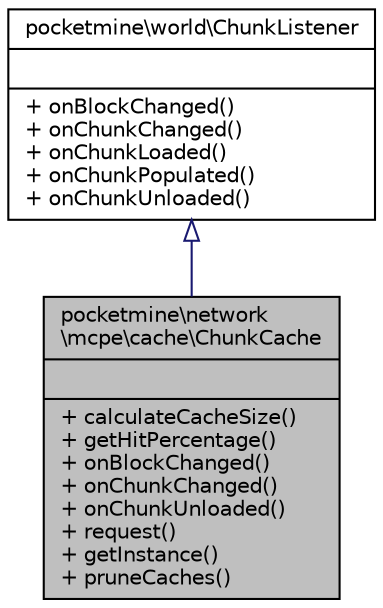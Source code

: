 digraph "pocketmine\network\mcpe\cache\ChunkCache"
{
 // INTERACTIVE_SVG=YES
 // LATEX_PDF_SIZE
  edge [fontname="Helvetica",fontsize="10",labelfontname="Helvetica",labelfontsize="10"];
  node [fontname="Helvetica",fontsize="10",shape=record];
  Node1 [label="{pocketmine\\network\l\\mcpe\\cache\\ChunkCache\n||+ calculateCacheSize()\l+ getHitPercentage()\l+ onBlockChanged()\l+ onChunkChanged()\l+ onChunkUnloaded()\l+ request()\l+ getInstance()\l+ pruneCaches()\l}",height=0.2,width=0.4,color="black", fillcolor="grey75", style="filled", fontcolor="black",tooltip=" "];
  Node2 -> Node1 [dir="back",color="midnightblue",fontsize="10",style="solid",arrowtail="onormal",fontname="Helvetica"];
  Node2 [label="{pocketmine\\world\\ChunkListener\n||+ onBlockChanged()\l+ onChunkChanged()\l+ onChunkLoaded()\l+ onChunkPopulated()\l+ onChunkUnloaded()\l}",height=0.2,width=0.4,color="black", fillcolor="white", style="filled",URL="$de/dac/interfacepocketmine_1_1world_1_1_chunk_listener.html",tooltip=" "];
}
